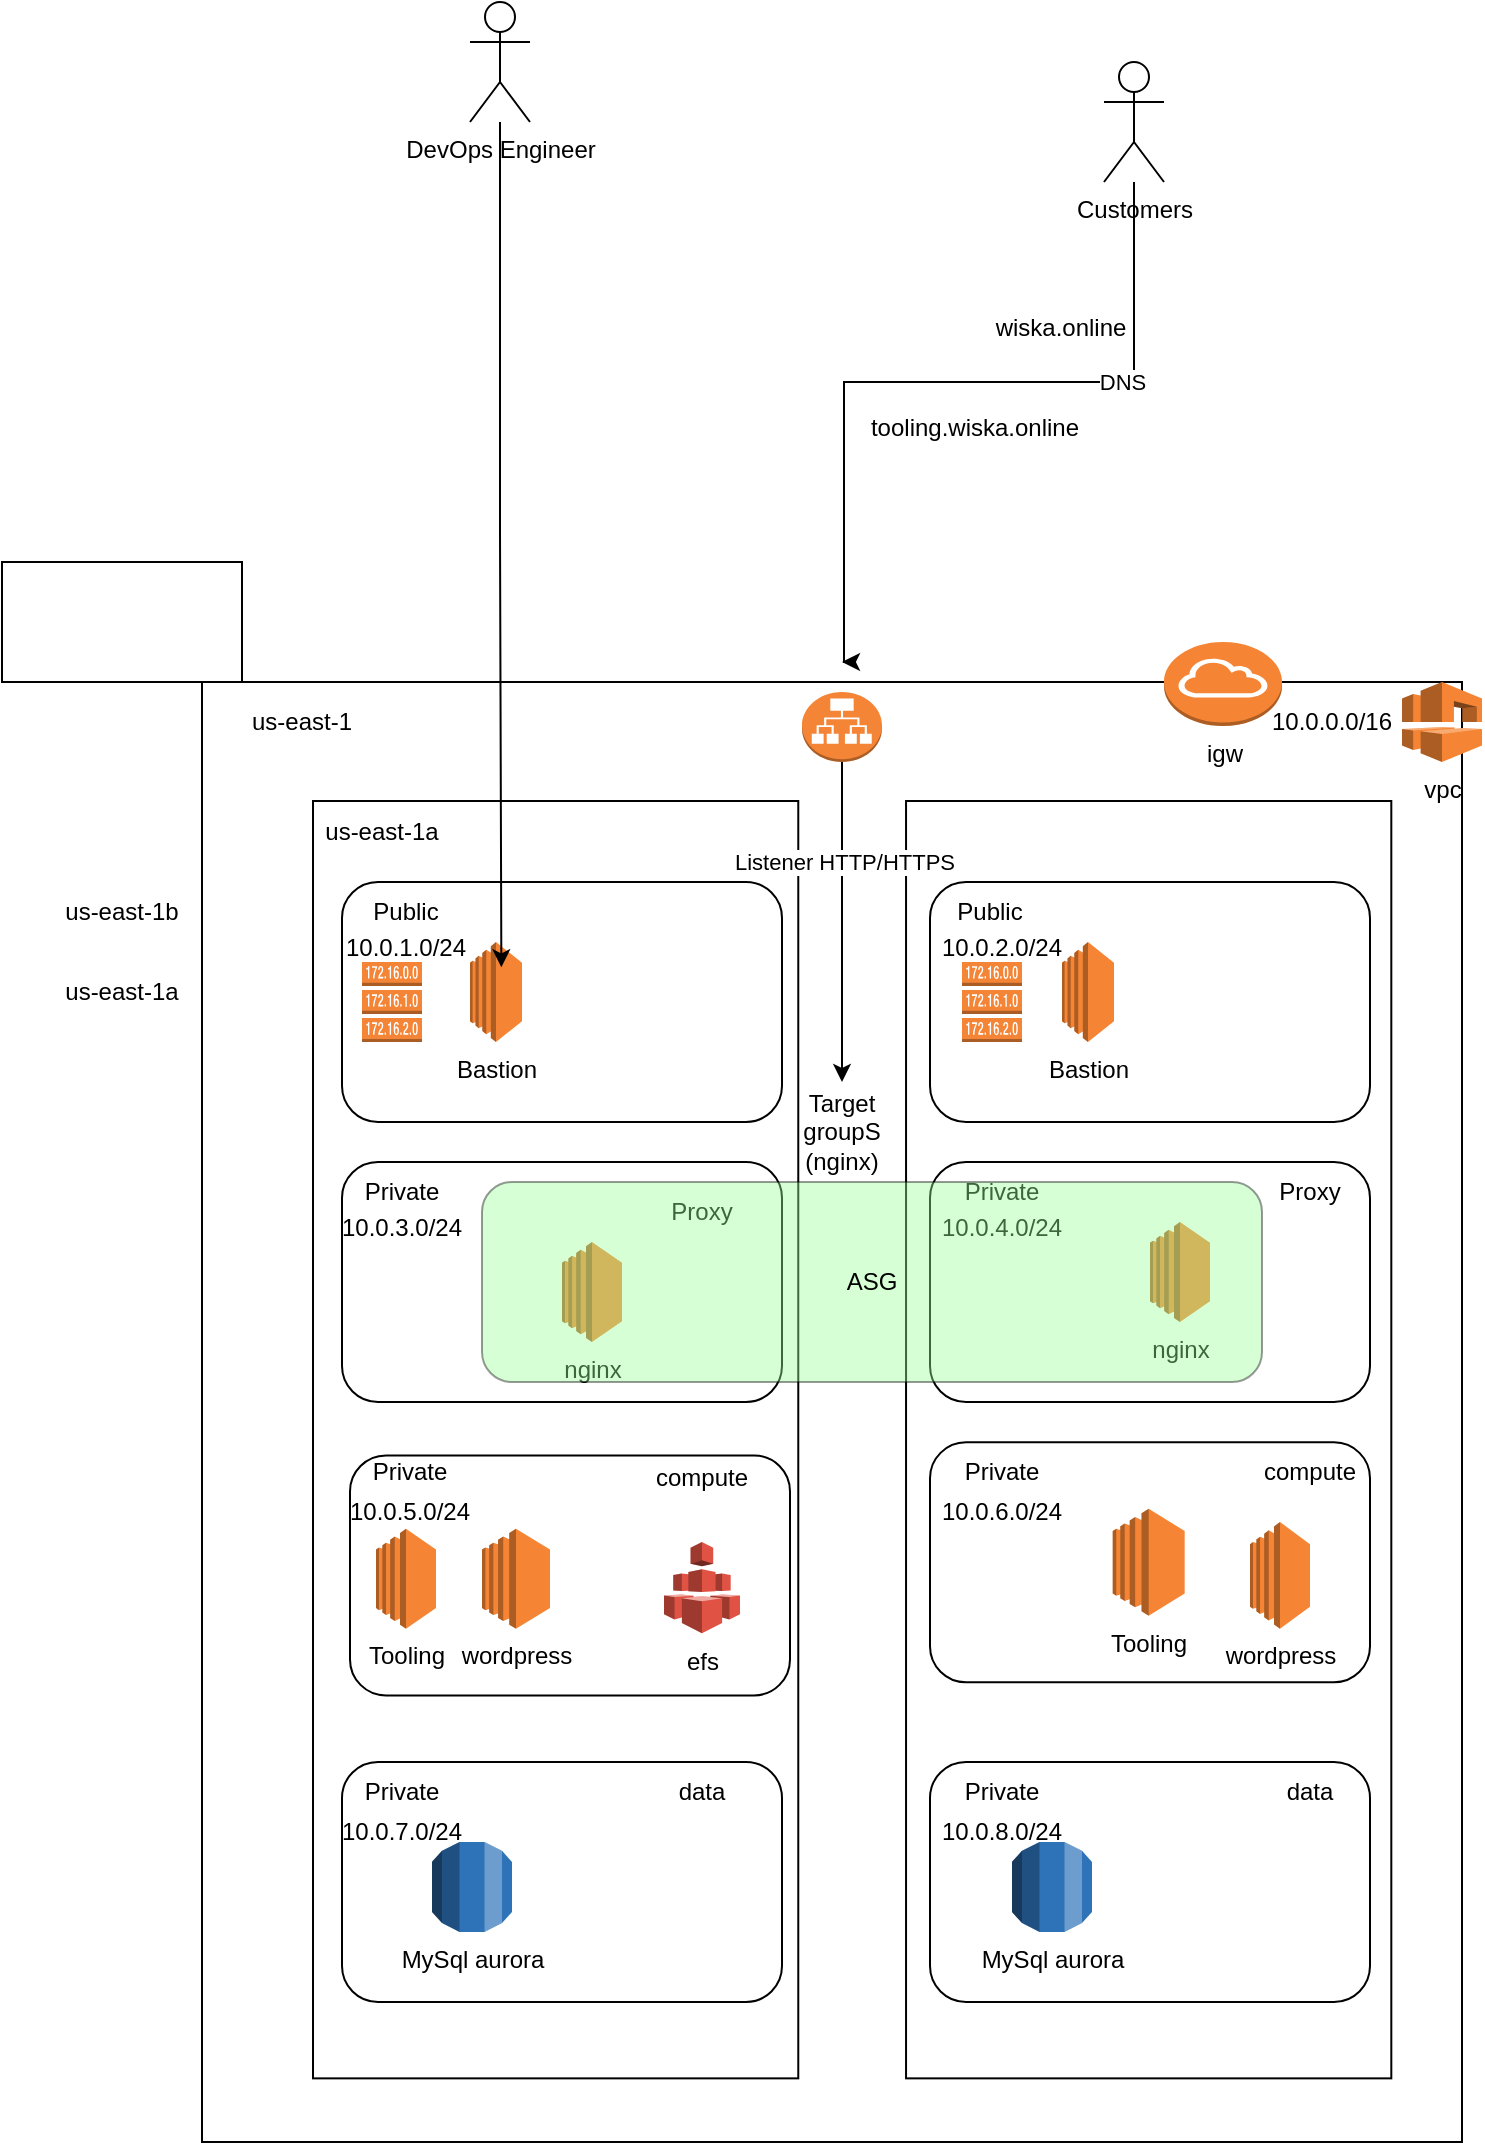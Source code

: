 <mxfile version="24.3.1" type="github">
  <diagram name="Page-1" id="_7cPjbwSHLthKtkstCs8">
    <mxGraphModel dx="1895" dy="1715" grid="1" gridSize="10" guides="1" tooltips="1" connect="1" arrows="1" fold="1" page="1" pageScale="1" pageWidth="827" pageHeight="1169" math="0" shadow="0">
      <root>
        <mxCell id="0" />
        <mxCell id="1" parent="0" />
        <mxCell id="-Hw66Gw2yN3HPsaUF5WC-1" value="DevOps Engineer" style="shape=umlActor;verticalLabelPosition=bottom;verticalAlign=top;html=1;outlineConnect=0;" vertex="1" parent="1">
          <mxGeometry x="74" y="-320" width="30" height="60" as="geometry" />
        </mxCell>
        <mxCell id="-Hw66Gw2yN3HPsaUF5WC-90" style="edgeStyle=orthogonalEdgeStyle;rounded=0;orthogonalLoop=1;jettySize=auto;html=1;" edge="1" parent="1" source="-Hw66Gw2yN3HPsaUF5WC-3">
          <mxGeometry relative="1" as="geometry">
            <mxPoint x="260" y="10" as="targetPoint" />
            <Array as="points">
              <mxPoint x="406" y="-130" />
              <mxPoint x="261" y="-130" />
            </Array>
          </mxGeometry>
        </mxCell>
        <mxCell id="-Hw66Gw2yN3HPsaUF5WC-91" value="DNS" style="edgeLabel;html=1;align=center;verticalAlign=middle;resizable=0;points=[];" vertex="1" connectable="0" parent="-Hw66Gw2yN3HPsaUF5WC-90">
          <mxGeometry x="-0.449" relative="1" as="geometry">
            <mxPoint as="offset" />
          </mxGeometry>
        </mxCell>
        <mxCell id="-Hw66Gw2yN3HPsaUF5WC-3" value="Customers" style="shape=umlActor;verticalLabelPosition=bottom;verticalAlign=top;html=1;outlineConnect=0;" vertex="1" parent="1">
          <mxGeometry x="391" y="-290" width="30" height="60" as="geometry" />
        </mxCell>
        <mxCell id="-Hw66Gw2yN3HPsaUF5WC-4" value="" style="rounded=0;whiteSpace=wrap;html=1;" vertex="1" parent="1">
          <mxGeometry x="-60" y="20" width="630" height="730" as="geometry" />
        </mxCell>
        <mxCell id="-Hw66Gw2yN3HPsaUF5WC-5" value="vpc&lt;div&gt;&lt;br&gt;&lt;/div&gt;" style="outlineConnect=0;dashed=0;verticalLabelPosition=bottom;verticalAlign=top;align=center;html=1;shape=mxgraph.aws3.vpc;fillColor=#F58534;gradientColor=none;" vertex="1" parent="1">
          <mxGeometry x="540" y="20" width="40" height="40" as="geometry" />
        </mxCell>
        <mxCell id="-Hw66Gw2yN3HPsaUF5WC-6" value="us-east-1" style="text;html=1;align=center;verticalAlign=middle;whiteSpace=wrap;rounded=0;" vertex="1" parent="1">
          <mxGeometry x="-40" y="25" width="60" height="30" as="geometry" />
        </mxCell>
        <mxCell id="-Hw66Gw2yN3HPsaUF5WC-8" value="" style="rounded=0;whiteSpace=wrap;html=1;" vertex="1" parent="1">
          <mxGeometry x="-160" y="-40" width="120" height="60" as="geometry" />
        </mxCell>
        <mxCell id="-Hw66Gw2yN3HPsaUF5WC-10" value="us-east-1a" style="text;html=1;align=center;verticalAlign=middle;whiteSpace=wrap;rounded=0;" vertex="1" parent="1">
          <mxGeometry x="-130" y="160" width="60" height="30" as="geometry" />
        </mxCell>
        <mxCell id="-Hw66Gw2yN3HPsaUF5WC-11" value="us-east-1b" style="text;html=1;align=center;verticalAlign=middle;whiteSpace=wrap;rounded=0;" vertex="1" parent="1">
          <mxGeometry x="-130" y="120" width="60" height="30" as="geometry" />
        </mxCell>
        <mxCell id="-Hw66Gw2yN3HPsaUF5WC-12" value="" style="rounded=0;whiteSpace=wrap;html=1;rotation=90;" vertex="1" parent="1">
          <mxGeometry x="-202.52" y="277.53" width="638.68" height="242.63" as="geometry" />
        </mxCell>
        <mxCell id="-Hw66Gw2yN3HPsaUF5WC-14" value="us-east-1a" style="text;html=1;align=center;verticalAlign=middle;whiteSpace=wrap;rounded=0;" vertex="1" parent="1">
          <mxGeometry y="80" width="60" height="30" as="geometry" />
        </mxCell>
        <mxCell id="-Hw66Gw2yN3HPsaUF5WC-18" value="" style="rounded=1;whiteSpace=wrap;html=1;" vertex="1" parent="1">
          <mxGeometry x="10" y="120" width="220" height="120" as="geometry" />
        </mxCell>
        <mxCell id="-Hw66Gw2yN3HPsaUF5WC-19" value="" style="rounded=1;whiteSpace=wrap;html=1;" vertex="1" parent="1">
          <mxGeometry x="10" y="260" width="220" height="120" as="geometry" />
        </mxCell>
        <mxCell id="-Hw66Gw2yN3HPsaUF5WC-20" value="" style="rounded=1;whiteSpace=wrap;html=1;" vertex="1" parent="1">
          <mxGeometry x="14" y="406.71" width="220" height="120" as="geometry" />
        </mxCell>
        <mxCell id="-Hw66Gw2yN3HPsaUF5WC-21" value="" style="rounded=1;whiteSpace=wrap;html=1;" vertex="1" parent="1">
          <mxGeometry x="10" y="560" width="220" height="120" as="geometry" />
        </mxCell>
        <mxCell id="-Hw66Gw2yN3HPsaUF5WC-22" value="igw&lt;div&gt;&lt;br&gt;&lt;/div&gt;" style="outlineConnect=0;dashed=0;verticalLabelPosition=bottom;verticalAlign=top;align=center;html=1;shape=mxgraph.aws3.internet_gateway;fillColor=#F58534;gradientColor=none;" vertex="1" parent="1">
          <mxGeometry x="421" width="59" height="42" as="geometry" />
        </mxCell>
        <mxCell id="-Hw66Gw2yN3HPsaUF5WC-24" value="" style="rounded=0;whiteSpace=wrap;html=1;rotation=90;" vertex="1" parent="1">
          <mxGeometry x="94.0" y="277.53" width="638.68" height="242.63" as="geometry" />
        </mxCell>
        <mxCell id="-Hw66Gw2yN3HPsaUF5WC-25" value="" style="rounded=1;whiteSpace=wrap;html=1;" vertex="1" parent="1">
          <mxGeometry x="304" y="120" width="220" height="120" as="geometry" />
        </mxCell>
        <mxCell id="-Hw66Gw2yN3HPsaUF5WC-26" value="" style="rounded=1;whiteSpace=wrap;html=1;" vertex="1" parent="1">
          <mxGeometry x="304" y="260" width="220" height="120" as="geometry" />
        </mxCell>
        <mxCell id="-Hw66Gw2yN3HPsaUF5WC-27" value="" style="rounded=1;whiteSpace=wrap;html=1;" vertex="1" parent="1">
          <mxGeometry x="304" y="400.16" width="220" height="120" as="geometry" />
        </mxCell>
        <mxCell id="-Hw66Gw2yN3HPsaUF5WC-28" value="" style="rounded=1;whiteSpace=wrap;html=1;" vertex="1" parent="1">
          <mxGeometry x="304" y="560" width="220" height="120" as="geometry" />
        </mxCell>
        <mxCell id="-Hw66Gw2yN3HPsaUF5WC-29" value="10.0.0.0/16" style="text;html=1;align=center;verticalAlign=middle;whiteSpace=wrap;rounded=0;" vertex="1" parent="1">
          <mxGeometry x="480" y="30" width="50" height="20" as="geometry" />
        </mxCell>
        <mxCell id="-Hw66Gw2yN3HPsaUF5WC-30" value="10.0.1.0/24" style="text;html=1;align=center;verticalAlign=middle;whiteSpace=wrap;rounded=0;" vertex="1" parent="1">
          <mxGeometry x="17" y="145" width="50" height="15" as="geometry" />
        </mxCell>
        <mxCell id="-Hw66Gw2yN3HPsaUF5WC-31" value="Public" style="text;html=1;align=center;verticalAlign=middle;whiteSpace=wrap;rounded=0;" vertex="1" parent="1">
          <mxGeometry x="12" y="120" width="60" height="30" as="geometry" />
        </mxCell>
        <mxCell id="-Hw66Gw2yN3HPsaUF5WC-32" value="Public" style="text;html=1;align=center;verticalAlign=middle;whiteSpace=wrap;rounded=0;" vertex="1" parent="1">
          <mxGeometry x="304" y="120" width="60" height="30" as="geometry" />
        </mxCell>
        <mxCell id="-Hw66Gw2yN3HPsaUF5WC-33" value="Private" style="text;html=1;align=center;verticalAlign=middle;whiteSpace=wrap;rounded=0;" vertex="1" parent="1">
          <mxGeometry x="10" y="260" width="60" height="30" as="geometry" />
        </mxCell>
        <mxCell id="-Hw66Gw2yN3HPsaUF5WC-34" value="Private" style="text;html=1;align=center;verticalAlign=middle;whiteSpace=wrap;rounded=0;" vertex="1" parent="1">
          <mxGeometry x="310" y="260" width="60" height="30" as="geometry" />
        </mxCell>
        <mxCell id="-Hw66Gw2yN3HPsaUF5WC-35" value="Private" style="text;html=1;align=center;verticalAlign=middle;whiteSpace=wrap;rounded=0;" vertex="1" parent="1">
          <mxGeometry x="14" y="400.16" width="60" height="30" as="geometry" />
        </mxCell>
        <mxCell id="-Hw66Gw2yN3HPsaUF5WC-36" value="Private" style="text;html=1;align=center;verticalAlign=middle;whiteSpace=wrap;rounded=0;" vertex="1" parent="1">
          <mxGeometry x="310" y="400.16" width="60" height="30" as="geometry" />
        </mxCell>
        <mxCell id="-Hw66Gw2yN3HPsaUF5WC-37" value="Private" style="text;html=1;align=center;verticalAlign=middle;whiteSpace=wrap;rounded=0;" vertex="1" parent="1">
          <mxGeometry x="10" y="560" width="60" height="30" as="geometry" />
        </mxCell>
        <mxCell id="-Hw66Gw2yN3HPsaUF5WC-38" value="Private" style="text;html=1;align=center;verticalAlign=middle;whiteSpace=wrap;rounded=0;" vertex="1" parent="1">
          <mxGeometry x="310" y="560" width="60" height="30" as="geometry" />
        </mxCell>
        <mxCell id="-Hw66Gw2yN3HPsaUF5WC-42" value="10.0.2.0/24" style="text;html=1;align=center;verticalAlign=middle;whiteSpace=wrap;rounded=0;" vertex="1" parent="1">
          <mxGeometry x="310" y="137.5" width="60" height="30" as="geometry" />
        </mxCell>
        <mxCell id="-Hw66Gw2yN3HPsaUF5WC-43" value="10.0.3.0/24" style="text;html=1;align=center;verticalAlign=middle;whiteSpace=wrap;rounded=0;" vertex="1" parent="1">
          <mxGeometry x="10" y="277.53" width="60" height="30" as="geometry" />
        </mxCell>
        <mxCell id="-Hw66Gw2yN3HPsaUF5WC-44" value="10.0.4.0/24" style="text;html=1;align=center;verticalAlign=middle;whiteSpace=wrap;rounded=0;" vertex="1" parent="1">
          <mxGeometry x="310" y="277.53" width="60" height="30" as="geometry" />
        </mxCell>
        <mxCell id="-Hw66Gw2yN3HPsaUF5WC-45" value="10.0.6.0/24" style="text;html=1;align=center;verticalAlign=middle;whiteSpace=wrap;rounded=0;" vertex="1" parent="1">
          <mxGeometry x="310" y="420" width="60" height="30" as="geometry" />
        </mxCell>
        <mxCell id="-Hw66Gw2yN3HPsaUF5WC-46" value="10.0.5.0/24" style="text;html=1;align=center;verticalAlign=middle;whiteSpace=wrap;rounded=0;" vertex="1" parent="1">
          <mxGeometry x="14" y="420" width="60" height="30" as="geometry" />
        </mxCell>
        <mxCell id="-Hw66Gw2yN3HPsaUF5WC-47" value="10.0.7.0/24" style="text;html=1;align=center;verticalAlign=middle;whiteSpace=wrap;rounded=0;" vertex="1" parent="1">
          <mxGeometry x="10" y="580" width="60" height="30" as="geometry" />
        </mxCell>
        <mxCell id="-Hw66Gw2yN3HPsaUF5WC-48" value="10.0.8.0/24" style="text;html=1;align=center;verticalAlign=middle;whiteSpace=wrap;rounded=0;" vertex="1" parent="1">
          <mxGeometry x="310" y="580" width="60" height="30" as="geometry" />
        </mxCell>
        <mxCell id="-Hw66Gw2yN3HPsaUF5WC-49" value="" style="outlineConnect=0;dashed=0;verticalLabelPosition=bottom;verticalAlign=top;align=center;html=1;shape=mxgraph.aws3.route_table;fillColor=#F58536;gradientColor=none;" vertex="1" parent="1">
          <mxGeometry x="20" y="160" width="30" height="40" as="geometry" />
        </mxCell>
        <mxCell id="-Hw66Gw2yN3HPsaUF5WC-50" value="Bastion" style="outlineConnect=0;dashed=0;verticalLabelPosition=bottom;verticalAlign=top;align=center;html=1;shape=mxgraph.aws3.ec2;fillColor=#F58534;gradientColor=none;" vertex="1" parent="1">
          <mxGeometry x="74" y="150" width="26" height="50" as="geometry" />
        </mxCell>
        <mxCell id="-Hw66Gw2yN3HPsaUF5WC-51" value="" style="outlineConnect=0;dashed=0;verticalLabelPosition=bottom;verticalAlign=top;align=center;html=1;shape=mxgraph.aws3.route_table;fillColor=#F58536;gradientColor=none;" vertex="1" parent="1">
          <mxGeometry x="320" y="160" width="30" height="40" as="geometry" />
        </mxCell>
        <mxCell id="-Hw66Gw2yN3HPsaUF5WC-52" value="Bastion" style="outlineConnect=0;dashed=0;verticalLabelPosition=bottom;verticalAlign=top;align=center;html=1;shape=mxgraph.aws3.ec2;fillColor=#F58534;gradientColor=none;" vertex="1" parent="1">
          <mxGeometry x="370" y="150" width="26" height="50" as="geometry" />
        </mxCell>
        <mxCell id="-Hw66Gw2yN3HPsaUF5WC-53" value="nginx&lt;div&gt;&lt;br&gt;&lt;/div&gt;" style="outlineConnect=0;dashed=0;verticalLabelPosition=bottom;verticalAlign=top;align=center;html=1;shape=mxgraph.aws3.ec2;fillColor=#F58534;gradientColor=none;" vertex="1" parent="1">
          <mxGeometry x="120" y="300" width="30" height="50" as="geometry" />
        </mxCell>
        <mxCell id="-Hw66Gw2yN3HPsaUF5WC-54" value="MySql aurora" style="outlineConnect=0;dashed=0;verticalLabelPosition=bottom;verticalAlign=top;align=center;html=1;shape=mxgraph.aws3.rds;fillColor=#2E73B8;gradientColor=none;" vertex="1" parent="1">
          <mxGeometry x="55" y="600" width="40" height="45" as="geometry" />
        </mxCell>
        <mxCell id="-Hw66Gw2yN3HPsaUF5WC-55" value="Tooling" style="outlineConnect=0;dashed=0;verticalLabelPosition=bottom;verticalAlign=top;align=center;html=1;shape=mxgraph.aws3.ec2;fillColor=#F58534;gradientColor=none;" vertex="1" parent="1">
          <mxGeometry x="27" y="443.41" width="30" height="50" as="geometry" />
        </mxCell>
        <mxCell id="-Hw66Gw2yN3HPsaUF5WC-56" value="wordpress" style="outlineConnect=0;dashed=0;verticalLabelPosition=bottom;verticalAlign=top;align=center;html=1;shape=mxgraph.aws3.ec2;fillColor=#F58534;gradientColor=none;" vertex="1" parent="1">
          <mxGeometry x="80" y="443.41" width="34" height="50" as="geometry" />
        </mxCell>
        <mxCell id="-Hw66Gw2yN3HPsaUF5WC-57" value="nginx&lt;div&gt;&lt;br&gt;&lt;/div&gt;" style="outlineConnect=0;dashed=0;verticalLabelPosition=bottom;verticalAlign=top;align=center;html=1;shape=mxgraph.aws3.ec2;fillColor=#F58534;gradientColor=none;" vertex="1" parent="1">
          <mxGeometry x="414" y="290" width="30" height="50" as="geometry" />
        </mxCell>
        <mxCell id="-Hw66Gw2yN3HPsaUF5WC-60" value="Tooling" style="outlineConnect=0;dashed=0;verticalLabelPosition=bottom;verticalAlign=top;align=center;html=1;shape=mxgraph.aws3.ec2;fillColor=#F58534;gradientColor=none;" vertex="1" parent="1">
          <mxGeometry x="395.34" y="433.41" width="36" height="53.41" as="geometry" />
        </mxCell>
        <mxCell id="-Hw66Gw2yN3HPsaUF5WC-61" value="wordpress" style="outlineConnect=0;dashed=0;verticalLabelPosition=bottom;verticalAlign=top;align=center;html=1;shape=mxgraph.aws3.ec2;fillColor=#F58534;gradientColor=none;" vertex="1" parent="1">
          <mxGeometry x="464" y="440" width="30" height="53.41" as="geometry" />
        </mxCell>
        <mxCell id="-Hw66Gw2yN3HPsaUF5WC-62" value="Proxy" style="text;html=1;align=center;verticalAlign=middle;whiteSpace=wrap;rounded=0;" vertex="1" parent="1">
          <mxGeometry x="160" y="270" width="60" height="30" as="geometry" />
        </mxCell>
        <mxCell id="-Hw66Gw2yN3HPsaUF5WC-63" value="Proxy" style="text;html=1;align=center;verticalAlign=middle;whiteSpace=wrap;rounded=0;" vertex="1" parent="1">
          <mxGeometry x="464" y="260" width="60" height="30" as="geometry" />
        </mxCell>
        <mxCell id="-Hw66Gw2yN3HPsaUF5WC-64" value="compute" style="text;html=1;align=center;verticalAlign=middle;whiteSpace=wrap;rounded=0;" vertex="1" parent="1">
          <mxGeometry x="160" y="403.41" width="60" height="30" as="geometry" />
        </mxCell>
        <mxCell id="-Hw66Gw2yN3HPsaUF5WC-66" value="compute" style="text;html=1;align=center;verticalAlign=middle;whiteSpace=wrap;rounded=0;" vertex="1" parent="1">
          <mxGeometry x="464" y="400.16" width="60" height="30" as="geometry" />
        </mxCell>
        <mxCell id="-Hw66Gw2yN3HPsaUF5WC-67" value="data" style="text;html=1;align=center;verticalAlign=middle;whiteSpace=wrap;rounded=0;" vertex="1" parent="1">
          <mxGeometry x="160" y="560" width="60" height="30" as="geometry" />
        </mxCell>
        <mxCell id="-Hw66Gw2yN3HPsaUF5WC-68" value="data" style="text;html=1;align=center;verticalAlign=middle;whiteSpace=wrap;rounded=0;" vertex="1" parent="1">
          <mxGeometry x="464" y="560" width="60" height="30" as="geometry" />
        </mxCell>
        <mxCell id="-Hw66Gw2yN3HPsaUF5WC-69" value="MySql aurora" style="outlineConnect=0;dashed=0;verticalLabelPosition=bottom;verticalAlign=top;align=center;html=1;shape=mxgraph.aws3.rds;fillColor=#2E73B8;gradientColor=none;" vertex="1" parent="1">
          <mxGeometry x="345" y="600" width="40" height="45" as="geometry" />
        </mxCell>
        <mxCell id="-Hw66Gw2yN3HPsaUF5WC-70" value="efs&lt;div&gt;&lt;br&gt;&lt;/div&gt;" style="outlineConnect=0;dashed=0;verticalLabelPosition=bottom;verticalAlign=top;align=center;html=1;shape=mxgraph.aws3.efs;fillColor=#E05243;gradientColor=none;" vertex="1" parent="1">
          <mxGeometry x="171" y="450" width="38" height="45.59" as="geometry" />
        </mxCell>
        <mxCell id="-Hw66Gw2yN3HPsaUF5WC-75" style="edgeStyle=orthogonalEdgeStyle;rounded=0;orthogonalLoop=1;jettySize=auto;html=1;entryX=0.603;entryY=0.253;entryDx=0;entryDy=0;entryPerimeter=0;" edge="1" parent="1" source="-Hw66Gw2yN3HPsaUF5WC-1" target="-Hw66Gw2yN3HPsaUF5WC-50">
          <mxGeometry relative="1" as="geometry" />
        </mxCell>
        <mxCell id="-Hw66Gw2yN3HPsaUF5WC-76" value="" style="outlineConnect=0;dashed=0;verticalLabelPosition=bottom;verticalAlign=top;align=center;html=1;shape=mxgraph.aws3.application_load_balancer;fillColor=#F58536;gradientColor=none;" vertex="1" parent="1">
          <mxGeometry x="240" y="25" width="40" height="35" as="geometry" />
        </mxCell>
        <mxCell id="-Hw66Gw2yN3HPsaUF5WC-92" value="wiska.online" style="text;html=1;align=center;verticalAlign=middle;resizable=0;points=[];autosize=1;strokeColor=none;fillColor=none;" vertex="1" parent="1">
          <mxGeometry x="324" y="-172" width="90" height="30" as="geometry" />
        </mxCell>
        <mxCell id="-Hw66Gw2yN3HPsaUF5WC-93" value="tooling.wiska.online" style="text;html=1;align=center;verticalAlign=middle;resizable=0;points=[];autosize=1;strokeColor=none;fillColor=none;" vertex="1" parent="1">
          <mxGeometry x="261" y="-122" width="130" height="30" as="geometry" />
        </mxCell>
        <mxCell id="-Hw66Gw2yN3HPsaUF5WC-94" value="ASG" style="rounded=1;whiteSpace=wrap;html=1;fillColor=#99FF99;opacity=40;" vertex="1" parent="1">
          <mxGeometry x="80" y="270" width="390" height="100" as="geometry" />
        </mxCell>
        <mxCell id="-Hw66Gw2yN3HPsaUF5WC-95" style="edgeStyle=orthogonalEdgeStyle;rounded=0;orthogonalLoop=1;jettySize=auto;html=1;" edge="1" parent="1" source="-Hw66Gw2yN3HPsaUF5WC-76">
          <mxGeometry relative="1" as="geometry">
            <mxPoint x="260" y="220" as="targetPoint" />
          </mxGeometry>
        </mxCell>
        <mxCell id="-Hw66Gw2yN3HPsaUF5WC-97" value="Listener HTTP/HTTPS" style="edgeLabel;html=1;align=center;verticalAlign=middle;resizable=0;points=[];" vertex="1" connectable="0" parent="-Hw66Gw2yN3HPsaUF5WC-95">
          <mxGeometry x="0.045" relative="1" as="geometry">
            <mxPoint y="-34" as="offset" />
          </mxGeometry>
        </mxCell>
        <mxCell id="-Hw66Gw2yN3HPsaUF5WC-96" value="Target&lt;div&gt;groupS&lt;/div&gt;&lt;div&gt;(nginx)&lt;/div&gt;" style="text;html=1;align=center;verticalAlign=middle;whiteSpace=wrap;rounded=0;" vertex="1" parent="1">
          <mxGeometry x="230" y="230" width="60" height="30" as="geometry" />
        </mxCell>
      </root>
    </mxGraphModel>
  </diagram>
</mxfile>
